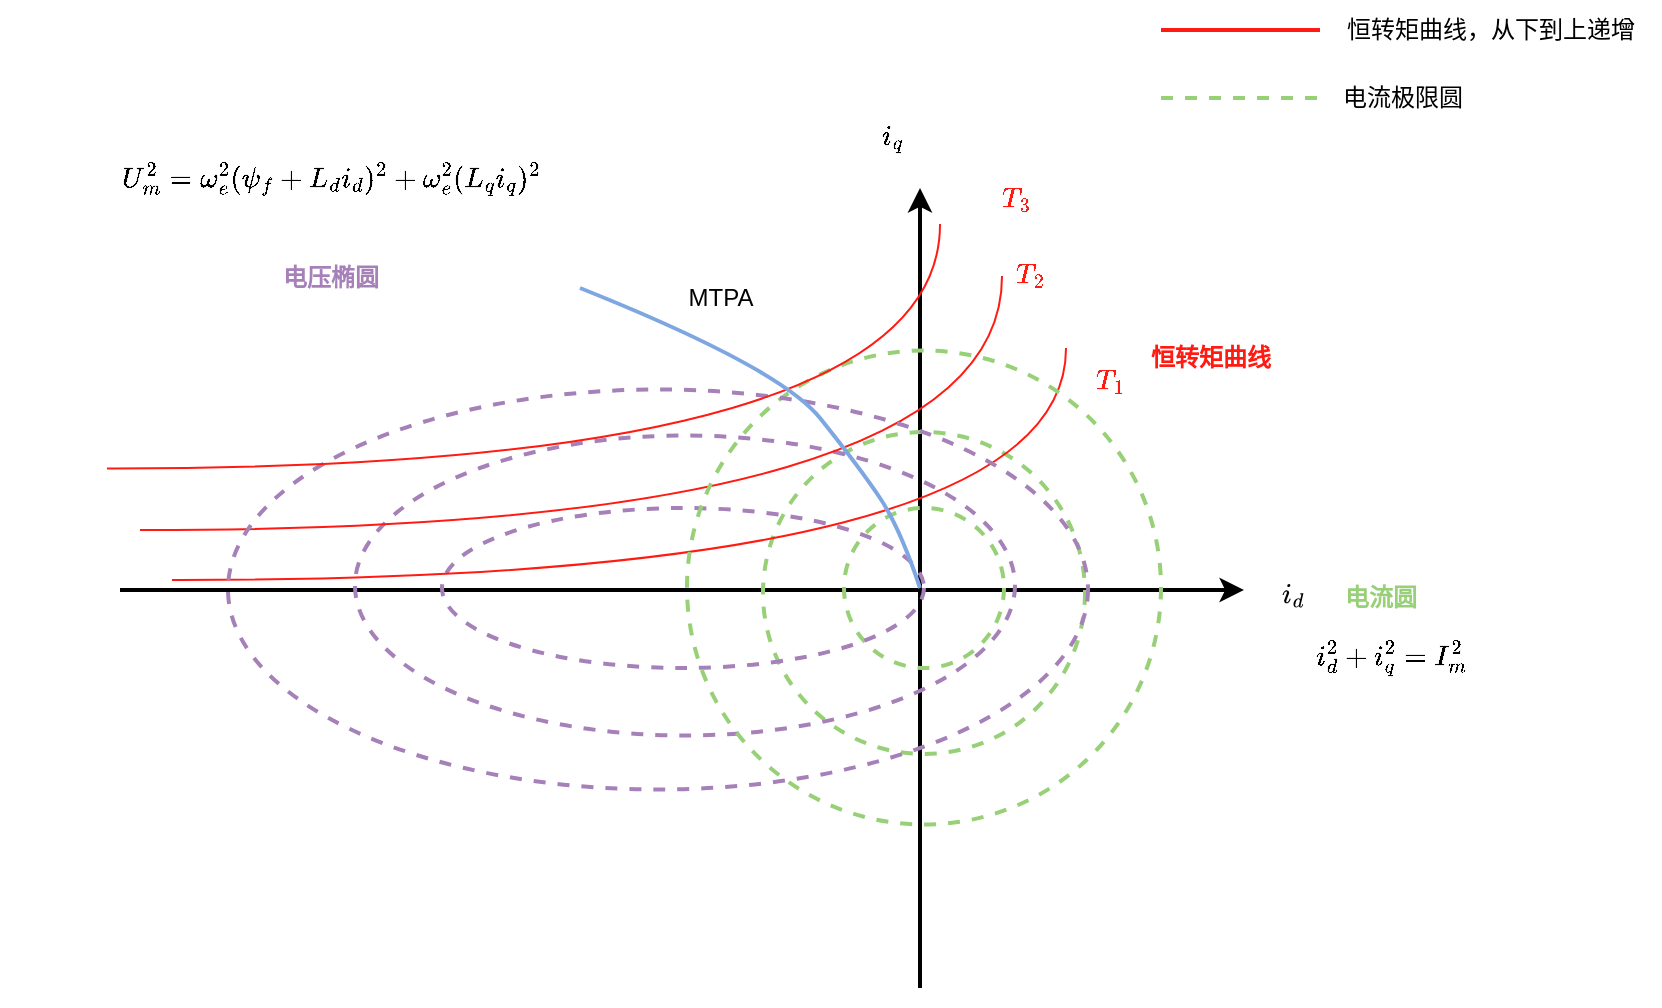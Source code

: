 <mxfile version="26.0.16">
  <diagram name="MTPA" id="fguMj_rcKpUv5yur4QUV">
    <mxGraphModel dx="2123" dy="558" grid="1" gridSize="10" guides="1" tooltips="1" connect="1" arrows="1" fold="1" page="1" pageScale="1" pageWidth="1169" pageHeight="827" math="1" shadow="0">
      <root>
        <mxCell id="0" />
        <mxCell id="1" parent="0" />
        <mxCell id="mW3eYivLWifJRrfYjNJC-1" value="" style="endArrow=classic;html=1;rounded=0;strokeWidth=2;" edge="1" parent="1">
          <mxGeometry width="50" height="50" relative="1" as="geometry">
            <mxPoint x="40" y="321" as="sourcePoint" />
            <mxPoint x="602" y="321" as="targetPoint" />
          </mxGeometry>
        </mxCell>
        <mxCell id="mW3eYivLWifJRrfYjNJC-2" value="&lt;svg style=&quot;vertical-align: -0.355ex;&quot; xmlns:xlink=&quot;http://www.w3.org/1999/xlink&quot; viewBox=&quot;0 -661 795.7 818.1&quot; role=&quot;img&quot; height=&quot;1.851ex&quot; width=&quot;1.8ex&quot; xmlns=&quot;http://www.w3.org/2000/svg&quot;&gt;&lt;defs&gt;&lt;path d=&quot;M184 600Q184 624 203 642T247 661Q265 661 277 649T290 619Q290 596 270 577T226 557Q211 557 198 567T184 600ZM21 287Q21 295 30 318T54 369T98 420T158 442Q197 442 223 419T250 357Q250 340 236 301T196 196T154 83Q149 61 149 51Q149 26 166 26Q175 26 185 29T208 43T235 78T260 137Q263 149 265 151T282 153Q302 153 302 143Q302 135 293 112T268 61T223 11T161 -11Q129 -11 102 10T74 74Q74 91 79 106T122 220Q160 321 166 341T173 380Q173 404 156 404H154Q124 404 99 371T61 287Q60 286 59 284T58 281T56 279T53 278T49 278T41 278H27Q21 284 21 287Z&quot; id=&quot;MJX-2-TEX-I-1D456&quot;&gt;&lt;/path&gt;&lt;path d=&quot;M366 683Q367 683 438 688T511 694Q523 694 523 686Q523 679 450 384T375 83T374 68Q374 26 402 26Q411 27 422 35Q443 55 463 131Q469 151 473 152Q475 153 483 153H487H491Q506 153 506 145Q506 140 503 129Q490 79 473 48T445 8T417 -8Q409 -10 393 -10Q359 -10 336 5T306 36L300 51Q299 52 296 50Q294 48 292 46Q233 -10 172 -10Q117 -10 75 30T33 157Q33 205 53 255T101 341Q148 398 195 420T280 442Q336 442 364 400Q369 394 369 396Q370 400 396 505T424 616Q424 629 417 632T378 637H357Q351 643 351 645T353 664Q358 683 366 683ZM352 326Q329 405 277 405Q242 405 210 374T160 293Q131 214 119 129Q119 126 119 118T118 106Q118 61 136 44T179 26Q233 26 290 98L298 109L352 326Z&quot; id=&quot;MJX-2-TEX-I-1D451&quot;&gt;&lt;/path&gt;&lt;/defs&gt;&lt;g transform=&quot;scale(1,-1)&quot; stroke-width=&quot;0&quot; fill=&quot;currentColor&quot; stroke=&quot;currentColor&quot;&gt;&lt;g data-mml-node=&quot;math&quot;&gt;&lt;g data-mml-node=&quot;msub&quot;&gt;&lt;g data-mml-node=&quot;mi&quot;&gt;&lt;use xlink:href=&quot;#MJX-2-TEX-I-1D456&quot; data-c=&quot;1D456&quot;&gt;&lt;/use&gt;&lt;/g&gt;&lt;g transform=&quot;translate(378,-150) scale(0.707)&quot; data-mml-node=&quot;mi&quot;&gt;&lt;use xlink:href=&quot;#MJX-2-TEX-I-1D451&quot; data-c=&quot;1D451&quot;&gt;&lt;/use&gt;&lt;/g&gt;&lt;/g&gt;&lt;/g&gt;&lt;/g&gt;&lt;/svg&gt;" style="text;html=1;align=center;verticalAlign=middle;resizable=0;points=[];autosize=1;strokeColor=none;fillColor=none;" vertex="1" parent="1">
          <mxGeometry x="611" y="307.5" width="30" height="30" as="geometry" />
        </mxCell>
        <mxCell id="mW3eYivLWifJRrfYjNJC-3" value="" style="endArrow=classic;html=1;rounded=0;strokeWidth=2;" edge="1" parent="1">
          <mxGeometry width="50" height="50" relative="1" as="geometry">
            <mxPoint x="440" y="520" as="sourcePoint" />
            <mxPoint x="440" y="120" as="targetPoint" />
          </mxGeometry>
        </mxCell>
        <mxCell id="mW3eYivLWifJRrfYjNJC-4" value="$$i_q$$" style="text;html=1;align=center;verticalAlign=middle;resizable=0;points=[];autosize=1;strokeColor=none;fillColor=none;" vertex="1" parent="1">
          <mxGeometry x="391" y="80" width="70" height="30" as="geometry" />
        </mxCell>
        <mxCell id="mW3eYivLWifJRrfYjNJC-5" value="" style="ellipse;whiteSpace=wrap;html=1;aspect=fixed;fillColor=none;dashed=1;strokeColor=#97D077;strokeWidth=2;" vertex="1" parent="1">
          <mxGeometry x="402" y="280" width="80" height="80" as="geometry" />
        </mxCell>
        <mxCell id="mW3eYivLWifJRrfYjNJC-6" value="" style="ellipse;whiteSpace=wrap;html=1;aspect=fixed;fillColor=none;dashed=1;strokeColor=#97D077;strokeWidth=2;" vertex="1" parent="1">
          <mxGeometry x="361.5" y="242" width="161" height="161" as="geometry" />
        </mxCell>
        <mxCell id="mW3eYivLWifJRrfYjNJC-9" value="&lt;font style=&quot;color: rgb(151, 208, 119);&quot;&gt;&lt;b&gt;电流圆&lt;/b&gt;&lt;/font&gt;" style="text;html=1;align=center;verticalAlign=middle;resizable=0;points=[];autosize=1;strokeColor=none;fillColor=none;" vertex="1" parent="1">
          <mxGeometry x="640" y="310" width="60" height="30" as="geometry" />
        </mxCell>
        <mxCell id="mW3eYivLWifJRrfYjNJC-11" value="" style="ellipse;whiteSpace=wrap;html=1;fillColor=none;dashed=1;strokeColor=#A680B8;strokeWidth=2;" vertex="1" parent="1">
          <mxGeometry x="157.5" y="243.75" width="330" height="150" as="geometry" />
        </mxCell>
        <mxCell id="mW3eYivLWifJRrfYjNJC-10" value="" style="ellipse;whiteSpace=wrap;html=1;fillColor=none;dashed=1;strokeColor=#A680B8;strokeWidth=2;" vertex="1" parent="1">
          <mxGeometry x="201" y="280" width="241" height="80" as="geometry" />
        </mxCell>
        <mxCell id="mW3eYivLWifJRrfYjNJC-12" value="&lt;font style=&quot;color: rgb(166, 128, 184);&quot;&gt;&lt;b&gt;电压椭圆&lt;/b&gt;&lt;/font&gt;" style="text;html=1;align=center;verticalAlign=middle;resizable=0;points=[];autosize=1;strokeColor=none;fillColor=none;" vertex="1" parent="1">
          <mxGeometry x="110" y="150" width="70" height="30" as="geometry" />
        </mxCell>
        <mxCell id="mW3eYivLWifJRrfYjNJC-16" value="" style="endArrow=none;html=1;rounded=0;edgeStyle=orthogonalEdgeStyle;curved=1;strokeColor=#FF1A12;" edge="1" parent="1">
          <mxGeometry width="50" height="50" relative="1" as="geometry">
            <mxPoint x="50" y="291" as="sourcePoint" />
            <mxPoint x="481" y="164" as="targetPoint" />
          </mxGeometry>
        </mxCell>
        <mxCell id="mW3eYivLWifJRrfYjNJC-17" value="" style="endArrow=none;html=1;rounded=0;edgeStyle=orthogonalEdgeStyle;curved=1;strokeColor=#FF1A12;" edge="1" parent="1">
          <mxGeometry width="50" height="50" relative="1" as="geometry">
            <mxPoint x="66" y="316" as="sourcePoint" />
            <mxPoint x="513" y="200" as="targetPoint" />
          </mxGeometry>
        </mxCell>
        <mxCell id="mW3eYivLWifJRrfYjNJC-20" value="&lt;font style=&quot;color: rgb(255, 26, 18);&quot;&gt;&lt;b&gt;恒转矩曲线&lt;/b&gt;&lt;/font&gt;" style="text;html=1;align=center;verticalAlign=middle;resizable=0;points=[];autosize=1;strokeColor=none;fillColor=none;" vertex="1" parent="1">
          <mxGeometry x="545" y="190" width="80" height="30" as="geometry" />
        </mxCell>
        <mxCell id="mW3eYivLWifJRrfYjNJC-21" value="&lt;font style=&quot;color: rgb(255, 26, 18);&quot;&gt;$$T_1$$&lt;/font&gt;" style="text;html=1;align=center;verticalAlign=middle;resizable=0;points=[];autosize=1;strokeColor=none;fillColor=none;" vertex="1" parent="1">
          <mxGeometry x="500" y="201.25" width="70" height="30" as="geometry" />
        </mxCell>
        <mxCell id="mW3eYivLWifJRrfYjNJC-22" value="&lt;font style=&quot;color: rgb(255, 26, 18);&quot;&gt;$$T_2$$&lt;/font&gt;" style="text;html=1;align=center;verticalAlign=middle;resizable=0;points=[];autosize=1;strokeColor=none;fillColor=none;" vertex="1" parent="1">
          <mxGeometry x="459.5" y="148" width="70" height="30" as="geometry" />
        </mxCell>
        <mxCell id="mW3eYivLWifJRrfYjNJC-23" value="$$i_d^2 + i_q^2 = I_m^2$$" style="text;html=1;align=center;verticalAlign=middle;resizable=0;points=[];autosize=1;strokeColor=none;fillColor=none;" vertex="1" parent="1">
          <mxGeometry x="590" y="340" width="170" height="30" as="geometry" />
        </mxCell>
        <mxCell id="mW3eYivLWifJRrfYjNJC-24" value="$$U_m^2 = ω_e^2(ψ_f + L_di_d)^2 + ω_e^2(L_qi_q)^2$$" style="text;html=1;align=center;verticalAlign=middle;resizable=0;points=[];autosize=1;strokeColor=none;fillColor=none;" vertex="1" parent="1">
          <mxGeometry x="-20" y="100" width="330" height="30" as="geometry" />
        </mxCell>
        <mxCell id="mW3eYivLWifJRrfYjNJC-25" value="" style="ellipse;whiteSpace=wrap;html=1;aspect=fixed;fillColor=none;dashed=1;strokeColor=#97D077;strokeWidth=2;" vertex="1" parent="1">
          <mxGeometry x="323.5" y="201.25" width="237" height="237" as="geometry" />
        </mxCell>
        <mxCell id="mW3eYivLWifJRrfYjNJC-26" value="" style="ellipse;whiteSpace=wrap;html=1;fillColor=none;dashed=1;strokeColor=#A680B8;strokeWidth=2;" vertex="1" parent="1">
          <mxGeometry x="94" y="220.75" width="430" height="200" as="geometry" />
        </mxCell>
        <mxCell id="mW3eYivLWifJRrfYjNJC-27" value="" style="endArrow=none;html=1;rounded=0;edgeStyle=orthogonalEdgeStyle;curved=1;strokeColor=#FF1A12;" edge="1" parent="1">
          <mxGeometry width="50" height="50" relative="1" as="geometry">
            <mxPoint x="33.5" y="260.25" as="sourcePoint" />
            <mxPoint x="450" y="138" as="targetPoint" />
          </mxGeometry>
        </mxCell>
        <mxCell id="mW3eYivLWifJRrfYjNJC-28" value="&lt;font style=&quot;color: rgb(255, 26, 18);&quot;&gt;$$T_3$$&lt;/font&gt;" style="text;html=1;align=center;verticalAlign=middle;resizable=0;points=[];autosize=1;strokeColor=none;fillColor=none;" vertex="1" parent="1">
          <mxGeometry x="452.5" y="110" width="70" height="30" as="geometry" />
        </mxCell>
        <mxCell id="mW3eYivLWifJRrfYjNJC-31" value="" style="curved=1;endArrow=none;html=1;rounded=0;startFill=0;strokeWidth=2;strokeColor=#7EA6E0;" edge="1" parent="1">
          <mxGeometry width="50" height="50" relative="1" as="geometry">
            <mxPoint x="440" y="320" as="sourcePoint" />
            <mxPoint x="270" y="170" as="targetPoint" />
            <Array as="points">
              <mxPoint x="430" y="290" />
              <mxPoint x="410" y="260" />
              <mxPoint x="370" y="210" />
            </Array>
          </mxGeometry>
        </mxCell>
        <mxCell id="mW3eYivLWifJRrfYjNJC-35" value="MTPA" style="text;html=1;align=center;verticalAlign=middle;resizable=0;points=[];autosize=1;strokeColor=none;fillColor=none;" vertex="1" parent="1">
          <mxGeometry x="310" y="160" width="60" height="30" as="geometry" />
        </mxCell>
        <mxCell id="mW3eYivLWifJRrfYjNJC-36" value="" style="line;strokeWidth=2;html=1;perimeter=backbonePerimeter;points=[];outlineConnect=0;strokeColor=#FF1A12;" vertex="1" parent="1">
          <mxGeometry x="560.5" y="36" width="79.5" height="10" as="geometry" />
        </mxCell>
        <mxCell id="mW3eYivLWifJRrfYjNJC-37" value="恒转矩曲线，从下到上递增" style="text;html=1;align=center;verticalAlign=middle;resizable=0;points=[];autosize=1;strokeColor=none;fillColor=none;" vertex="1" parent="1">
          <mxGeometry x="640" y="26" width="170" height="30" as="geometry" />
        </mxCell>
        <mxCell id="mW3eYivLWifJRrfYjNJC-38" value="" style="line;strokeWidth=2;html=1;perimeter=backbonePerimeter;points=[];outlineConnect=0;strokeColor=#97D077;dashed=1;" vertex="1" parent="1">
          <mxGeometry x="560.5" y="70" width="79.5" height="10" as="geometry" />
        </mxCell>
        <mxCell id="mW3eYivLWifJRrfYjNJC-39" value="电流极限圆" style="text;html=1;align=center;verticalAlign=middle;resizable=0;points=[];autosize=1;strokeColor=none;fillColor=none;" vertex="1" parent="1">
          <mxGeometry x="641" y="60" width="80" height="30" as="geometry" />
        </mxCell>
      </root>
    </mxGraphModel>
  </diagram>
</mxfile>

